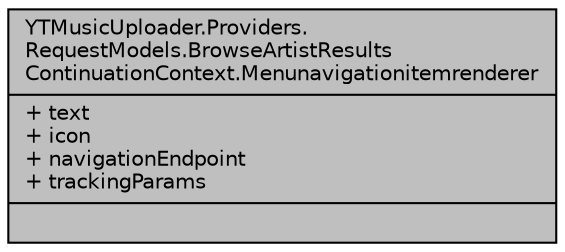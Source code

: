 digraph "YTMusicUploader.Providers.RequestModels.BrowseArtistResultsContinuationContext.Menunavigationitemrenderer"
{
 // LATEX_PDF_SIZE
  edge [fontname="Helvetica",fontsize="10",labelfontname="Helvetica",labelfontsize="10"];
  node [fontname="Helvetica",fontsize="10",shape=record];
  Node1 [label="{YTMusicUploader.Providers.\lRequestModels.BrowseArtistResults\lContinuationContext.Menunavigationitemrenderer\n|+ text\l+ icon\l+ navigationEndpoint\l+ trackingParams\l|}",height=0.2,width=0.4,color="black", fillcolor="grey75", style="filled", fontcolor="black",tooltip=" "];
}
